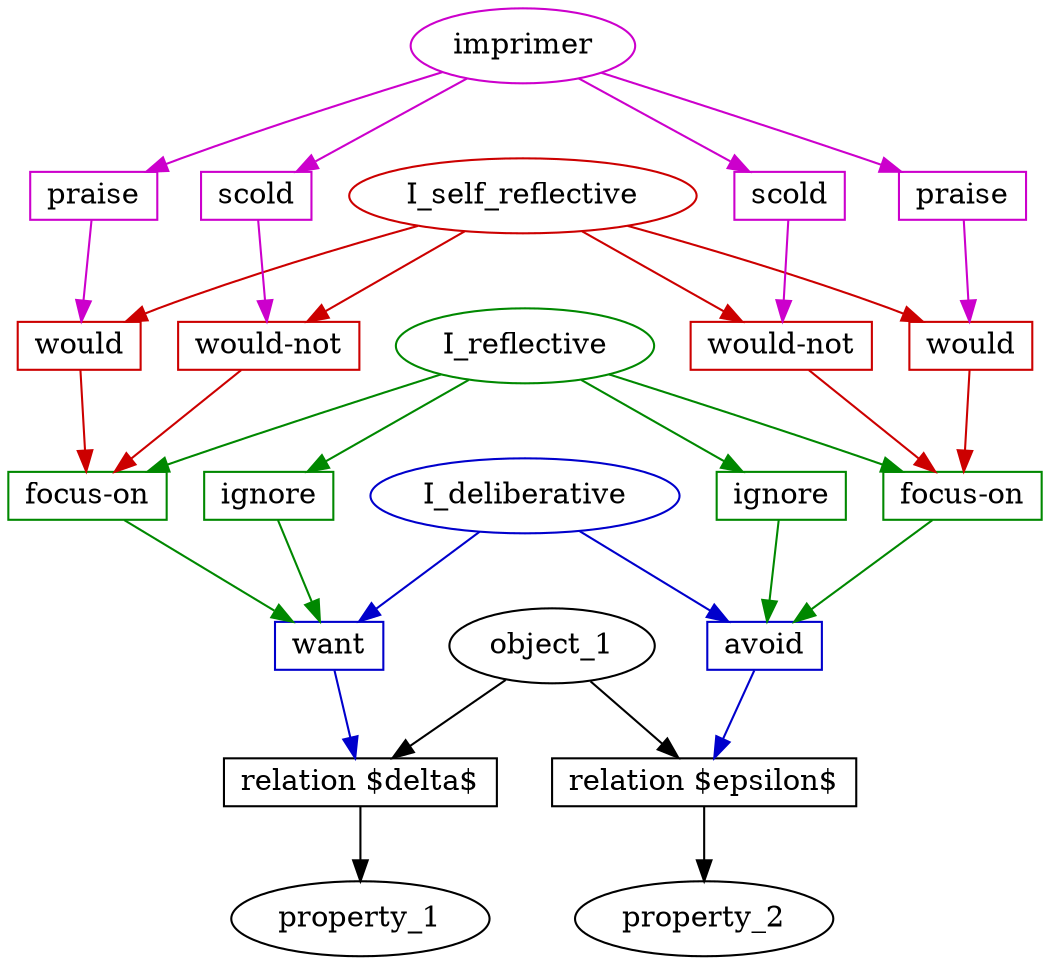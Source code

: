 digraph G {
  
  // physical
  node [fillcolor = white, color = "#000000", style = filled];
  edge [color = "#000000"];
  
  object_1 [texlbl = "$\begin{matrix} \text{object $\omega$} \\ \text{(physical)} \end{matrix}$"];
  property_1 [texlbl = "$\begin{matrix} \text{property $\sigma$} \\ \text{(physical)} \end{matrix}$"];
  property_2 [texlbl = "$\begin{matrix} \text{property $\gamma$} \\ \text{(physical)} \end{matrix}$"];
  
  object_1_relation_2_property_2 [shape=box,style=filled,label="relation $\epsilon$",height=.1,width=.1];
  object_1 -> object_1_relation_2_property_2 -> property_2;
  
  object_1_relation_1_property_1 [shape=box,style=filled,label="relation $\delta$",height=.1,width=.1] ;
  object_1 -> object_1_relation_1_property_1 -> property_1;
  
  
  // reflective
  node [fillcolor = white, color = "#0000CC", style = filled];
  edge [color = "#0000CC"];
  I_deliberative [texlbl = "$\begin{matrix} \text{I} \\ \text{(reflective)} \end{matrix}$"];
  
  
  I_want_object_1_relation_1_property_1 [shape=box,style=filled,label="want",height=.1,width=.1] ;
  I_deliberative -> I_want_object_1_relation_1_property_1 -> object_1_relation_1_property_1;
  
  I_avoid_object_1_relation_2_property_2 [shape=box,style=filled,label="avoid",height=.1,width=.1] ;
  I_deliberative -> I_avoid_object_1_relation_2_property_2 -> object_1_relation_2_property_2;
  
  
  // reflective^2
  node [fillcolor = white, color = "#008800", style = filled];
  edge [color = "#008800"];
  I_reflective [texlbl = "$\begin{matrix} \text{I} \\ \text{(reflective}^2\text{)} \end{matrix}$"];
  
  
  I_focus_on_I_want_object_1_relation_1_property_1 [shape=box,style=filled,label="focus-on",height=.1,width=.1] ;
  I_reflective -> I_focus_on_I_want_object_1_relation_1_property_1 -> I_want_object_1_relation_1_property_1;
  
  I_ignore_I_want_object_1_relation_1_property_1 [shape=box,style=filled,label="ignore",height=.1,width=.1] ;
  I_reflective -> I_ignore_I_want_object_1_relation_1_property_1 -> I_want_object_1_relation_1_property_1;
  
  I_focus_on_I_avoid_object_1_relation_2_property_2 [shape=box,style=filled,label="focus-on",height=.1,width=.1] ;
  I_reflective -> I_focus_on_I_avoid_object_1_relation_2_property_2 -> I_avoid_object_1_relation_2_property_2;
  
  I_ignore_I_avoid_object_1_relation_2_property_2 [shape=box,style=filled,label="ignore",height=.1,width=.1] ;
  I_reflective -> I_ignore_I_avoid_object_1_relation_2_property_2 -> I_avoid_object_1_relation_2_property_2;
  
  
  // self reflective
  node [fillcolor = white, color = "#CC0000", style = filled];
  edge [color = "#CC0000"];
  I_self_reflective [texlbl = "$\begin{matrix} \text{I} \\ \text{(self reflective)} \end{matrix}$"];
  
  
  I_would_focus_on_I_want_object_1_relation_1_property_1 [shape=box,style=filled,label="would",height=.1,width=.1] ;
  I_self_reflective -> I_would_focus_on_I_want_object_1_relation_1_property_1 -> I_focus_on_I_want_object_1_relation_1_property_1;
  
  I_would_not_focus_on_I_want_object_1_relation_1_property_1 [shape=box,style=filled,label="would-not",height=.1,width=.1] ;
  I_self_reflective -> I_would_not_focus_on_I_want_object_1_relation_1_property_1 -> I_focus_on_I_want_object_1_relation_1_property_1;
  
  I_would_focus_on_I_avoid_object_1_relation_2_property_2 [shape=box,style=filled,label="would",height=.1,width=.1] ;
  I_self_reflective -> I_would_focus_on_I_avoid_object_1_relation_2_property_2 -> I_focus_on_I_avoid_object_1_relation_2_property_2;
  
  I_would_not_focus_on_I_avoid_object_1_relation_2_property_2 [shape=box,style=filled,label="would-not",height=.1,width=.1] ;
  I_self_reflective -> I_would_not_focus_on_I_avoid_object_1_relation_2_property_2 -> I_focus_on_I_avoid_object_1_relation_2_property_2;
  
  
  // self-other^2 reflection
  node [fillcolor = white, color = "#CC00CC", style = filled];
  edge [color = "#CC00CC"];
  imprimer [texlbl = "$\begin{matrix} \text{imprimer} \\ \text{(self}^2\text{ reflective)} \end{matrix}$"]; 
  
  
  imprimer_praise_I_would_focus_on_I_want_object_1_relation_1_property_1 [shape=box,style=filled,label="praise",height=.1,width=.1] ;
  imprimer -> imprimer_praise_I_would_focus_on_I_want_object_1_relation_1_property_1 -> I_would_focus_on_I_want_object_1_relation_1_property_1;
  
  imprimer_scold_I_would_not_focus_on_I_want_object_1_relation_1_property_1 [shape=box,style=filled,label="scold",height=.1,width=.1] ;
  imprimer -> imprimer_scold_I_would_not_focus_on_I_want_object_1_relation_1_property_1 -> I_would_not_focus_on_I_want_object_1_relation_1_property_1;
  
  imprimer_praise_I_would_focus_on_I_avoid_object_1_relation_2_property_2 [shape=box,style=filled,label="praise",height=.1,width=.1] ;
  imprimer -> imprimer_praise_I_would_focus_on_I_avoid_object_1_relation_2_property_2 -> I_would_focus_on_I_avoid_object_1_relation_2_property_2;
  
  imprimer_scold_I_would_not_focus_on_I_avoid_object_1_relation_2_property_2 [shape=box,style=filled,label="scold",height=.1,width=.1] ;
  imprimer -> imprimer_scold_I_would_not_focus_on_I_avoid_object_1_relation_2_property_2 -> I_would_not_focus_on_I_avoid_object_1_relation_2_property_2;
  
}
